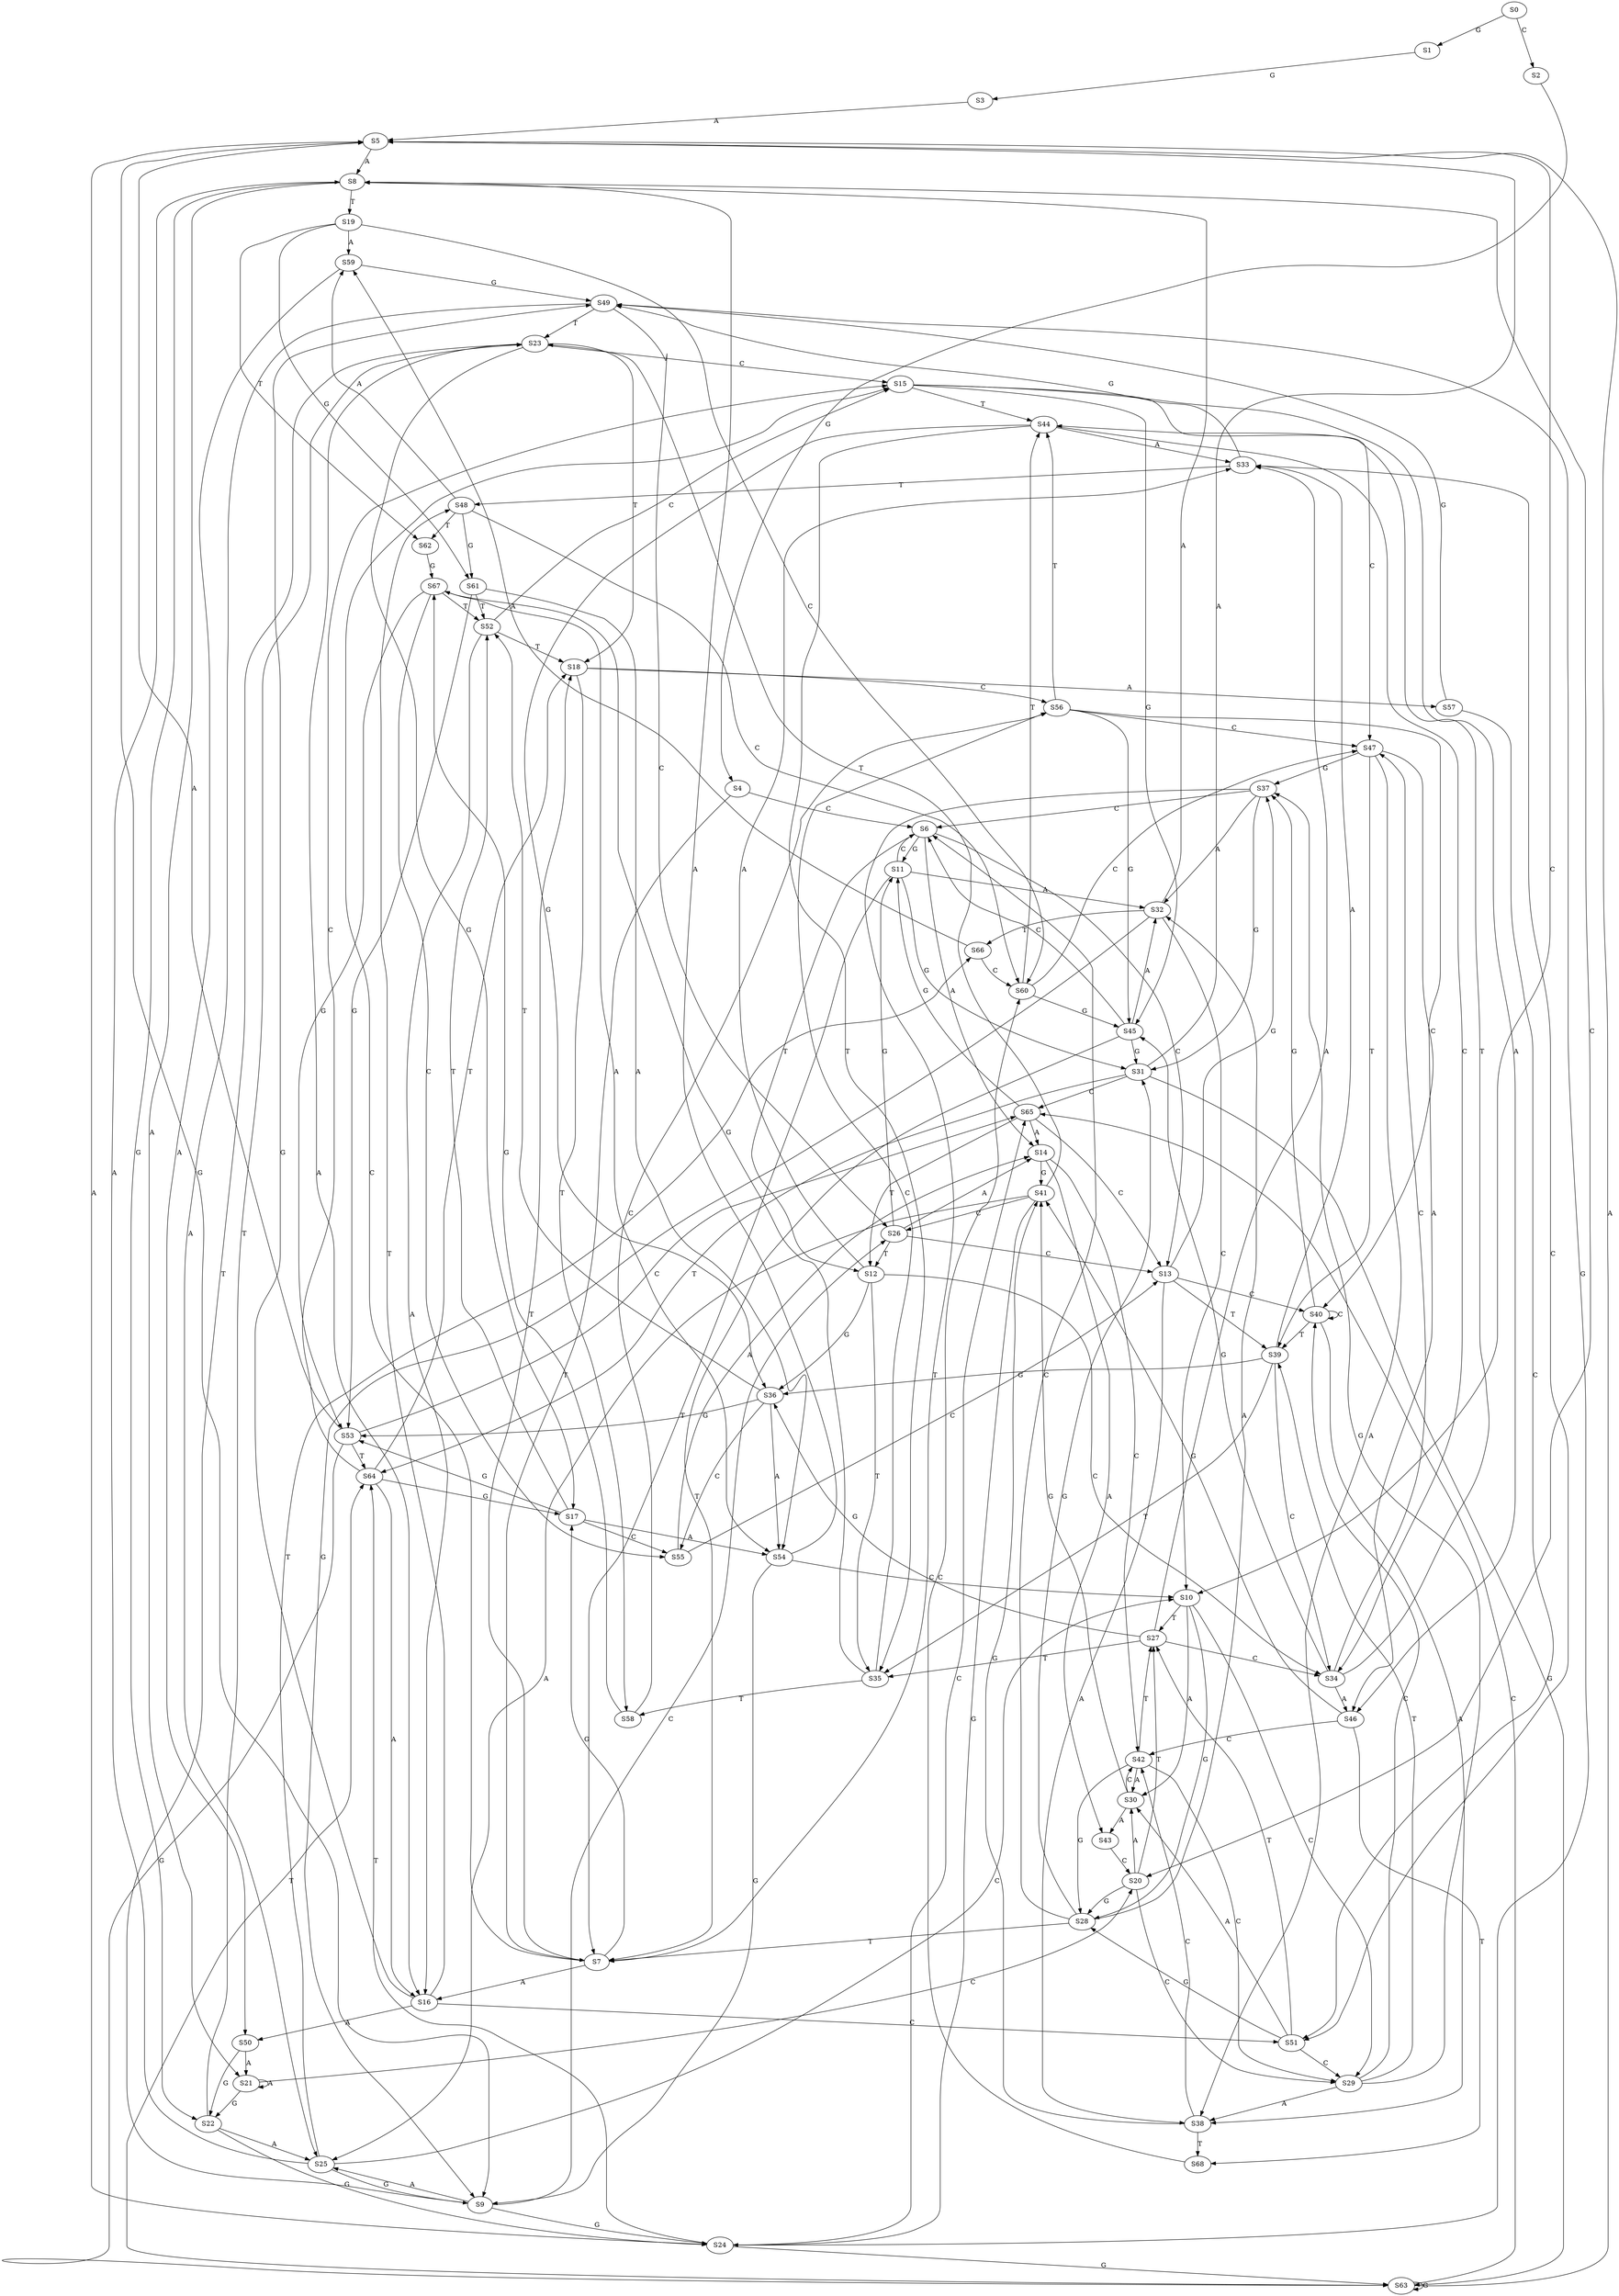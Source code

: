 strict digraph  {
	S0 -> S1 [ label = G ];
	S0 -> S2 [ label = C ];
	S1 -> S3 [ label = G ];
	S2 -> S4 [ label = G ];
	S3 -> S5 [ label = A ];
	S4 -> S6 [ label = C ];
	S4 -> S7 [ label = T ];
	S5 -> S8 [ label = A ];
	S5 -> S9 [ label = G ];
	S5 -> S10 [ label = C ];
	S6 -> S11 [ label = G ];
	S6 -> S12 [ label = T ];
	S6 -> S13 [ label = C ];
	S6 -> S14 [ label = A ];
	S7 -> S15 [ label = C ];
	S7 -> S16 [ label = A ];
	S7 -> S17 [ label = G ];
	S7 -> S18 [ label = T ];
	S8 -> S19 [ label = T ];
	S8 -> S20 [ label = C ];
	S8 -> S21 [ label = A ];
	S8 -> S22 [ label = G ];
	S9 -> S23 [ label = T ];
	S9 -> S24 [ label = G ];
	S9 -> S25 [ label = A ];
	S9 -> S26 [ label = C ];
	S10 -> S27 [ label = T ];
	S10 -> S28 [ label = G ];
	S10 -> S29 [ label = C ];
	S10 -> S30 [ label = A ];
	S11 -> S31 [ label = G ];
	S11 -> S6 [ label = C ];
	S11 -> S7 [ label = T ];
	S11 -> S32 [ label = A ];
	S12 -> S33 [ label = A ];
	S12 -> S34 [ label = C ];
	S12 -> S35 [ label = T ];
	S12 -> S36 [ label = G ];
	S13 -> S37 [ label = G ];
	S13 -> S38 [ label = A ];
	S13 -> S39 [ label = T ];
	S13 -> S40 [ label = C ];
	S14 -> S41 [ label = G ];
	S14 -> S42 [ label = C ];
	S14 -> S43 [ label = A ];
	S15 -> S44 [ label = T ];
	S15 -> S45 [ label = G ];
	S15 -> S46 [ label = A ];
	S15 -> S47 [ label = C ];
	S16 -> S48 [ label = T ];
	S16 -> S49 [ label = G ];
	S16 -> S50 [ label = A ];
	S16 -> S51 [ label = C ];
	S17 -> S52 [ label = T ];
	S17 -> S53 [ label = G ];
	S17 -> S54 [ label = A ];
	S17 -> S55 [ label = C ];
	S18 -> S56 [ label = C ];
	S18 -> S57 [ label = A ];
	S18 -> S58 [ label = T ];
	S19 -> S59 [ label = A ];
	S19 -> S60 [ label = C ];
	S19 -> S61 [ label = G ];
	S19 -> S62 [ label = T ];
	S20 -> S30 [ label = A ];
	S20 -> S29 [ label = C ];
	S20 -> S28 [ label = G ];
	S20 -> S27 [ label = T ];
	S21 -> S22 [ label = G ];
	S21 -> S20 [ label = C ];
	S21 -> S21 [ label = A ];
	S22 -> S23 [ label = T ];
	S22 -> S25 [ label = A ];
	S22 -> S24 [ label = G ];
	S23 -> S16 [ label = A ];
	S23 -> S15 [ label = C ];
	S23 -> S17 [ label = G ];
	S23 -> S18 [ label = T ];
	S24 -> S5 [ label = A ];
	S24 -> S63 [ label = G ];
	S24 -> S64 [ label = T ];
	S24 -> S65 [ label = C ];
	S25 -> S8 [ label = A ];
	S25 -> S10 [ label = C ];
	S25 -> S66 [ label = T ];
	S25 -> S9 [ label = G ];
	S26 -> S13 [ label = C ];
	S26 -> S14 [ label = A ];
	S26 -> S12 [ label = T ];
	S26 -> S11 [ label = G ];
	S27 -> S33 [ label = A ];
	S27 -> S34 [ label = C ];
	S27 -> S35 [ label = T ];
	S27 -> S36 [ label = G ];
	S28 -> S31 [ label = G ];
	S28 -> S32 [ label = A ];
	S28 -> S7 [ label = T ];
	S28 -> S6 [ label = C ];
	S29 -> S40 [ label = C ];
	S29 -> S38 [ label = A ];
	S29 -> S39 [ label = T ];
	S29 -> S37 [ label = G ];
	S30 -> S41 [ label = G ];
	S30 -> S42 [ label = C ];
	S30 -> S43 [ label = A ];
	S31 -> S5 [ label = A ];
	S31 -> S63 [ label = G ];
	S31 -> S65 [ label = C ];
	S31 -> S64 [ label = T ];
	S32 -> S8 [ label = A ];
	S32 -> S10 [ label = C ];
	S32 -> S9 [ label = G ];
	S32 -> S66 [ label = T ];
	S33 -> S49 [ label = G ];
	S33 -> S48 [ label = T ];
	S33 -> S51 [ label = C ];
	S34 -> S44 [ label = T ];
	S34 -> S45 [ label = G ];
	S34 -> S47 [ label = C ];
	S34 -> S46 [ label = A ];
	S35 -> S56 [ label = C ];
	S35 -> S58 [ label = T ];
	S35 -> S67 [ label = G ];
	S36 -> S54 [ label = A ];
	S36 -> S55 [ label = C ];
	S36 -> S53 [ label = G ];
	S36 -> S52 [ label = T ];
	S37 -> S32 [ label = A ];
	S37 -> S31 [ label = G ];
	S37 -> S7 [ label = T ];
	S37 -> S6 [ label = C ];
	S38 -> S41 [ label = G ];
	S38 -> S68 [ label = T ];
	S38 -> S42 [ label = C ];
	S39 -> S36 [ label = G ];
	S39 -> S33 [ label = A ];
	S39 -> S34 [ label = C ];
	S39 -> S35 [ label = T ];
	S40 -> S37 [ label = G ];
	S40 -> S40 [ label = C ];
	S40 -> S38 [ label = A ];
	S40 -> S39 [ label = T ];
	S41 -> S24 [ label = G ];
	S41 -> S23 [ label = T ];
	S41 -> S25 [ label = A ];
	S41 -> S26 [ label = C ];
	S42 -> S27 [ label = T ];
	S42 -> S29 [ label = C ];
	S42 -> S30 [ label = A ];
	S42 -> S28 [ label = G ];
	S43 -> S20 [ label = C ];
	S44 -> S36 [ label = G ];
	S44 -> S34 [ label = C ];
	S44 -> S33 [ label = A ];
	S44 -> S35 [ label = T ];
	S45 -> S31 [ label = G ];
	S45 -> S7 [ label = T ];
	S45 -> S6 [ label = C ];
	S45 -> S32 [ label = A ];
	S46 -> S68 [ label = T ];
	S46 -> S42 [ label = C ];
	S46 -> S41 [ label = G ];
	S47 -> S40 [ label = C ];
	S47 -> S38 [ label = A ];
	S47 -> S39 [ label = T ];
	S47 -> S37 [ label = G ];
	S48 -> S60 [ label = C ];
	S48 -> S59 [ label = A ];
	S48 -> S62 [ label = T ];
	S48 -> S61 [ label = G ];
	S49 -> S23 [ label = T ];
	S49 -> S25 [ label = A ];
	S49 -> S26 [ label = C ];
	S49 -> S24 [ label = G ];
	S50 -> S22 [ label = G ];
	S50 -> S21 [ label = A ];
	S51 -> S28 [ label = G ];
	S51 -> S27 [ label = T ];
	S51 -> S29 [ label = C ];
	S51 -> S30 [ label = A ];
	S52 -> S15 [ label = C ];
	S52 -> S18 [ label = T ];
	S52 -> S16 [ label = A ];
	S53 -> S63 [ label = G ];
	S53 -> S65 [ label = C ];
	S53 -> S5 [ label = A ];
	S53 -> S64 [ label = T ];
	S54 -> S9 [ label = G ];
	S54 -> S10 [ label = C ];
	S54 -> S8 [ label = A ];
	S55 -> S13 [ label = C ];
	S55 -> S14 [ label = A ];
	S56 -> S46 [ label = A ];
	S56 -> S47 [ label = C ];
	S56 -> S44 [ label = T ];
	S56 -> S45 [ label = G ];
	S57 -> S51 [ label = C ];
	S57 -> S49 [ label = G ];
	S58 -> S67 [ label = G ];
	S58 -> S56 [ label = C ];
	S59 -> S49 [ label = G ];
	S59 -> S50 [ label = A ];
	S60 -> S47 [ label = C ];
	S60 -> S45 [ label = G ];
	S60 -> S44 [ label = T ];
	S61 -> S53 [ label = G ];
	S61 -> S54 [ label = A ];
	S61 -> S52 [ label = T ];
	S62 -> S67 [ label = G ];
	S63 -> S64 [ label = T ];
	S63 -> S65 [ label = C ];
	S63 -> S63 [ label = G ];
	S63 -> S5 [ label = A ];
	S64 -> S16 [ label = A ];
	S64 -> S15 [ label = C ];
	S64 -> S17 [ label = G ];
	S64 -> S18 [ label = T ];
	S65 -> S12 [ label = T ];
	S65 -> S13 [ label = C ];
	S65 -> S14 [ label = A ];
	S65 -> S11 [ label = G ];
	S66 -> S59 [ label = A ];
	S66 -> S60 [ label = C ];
	S67 -> S53 [ label = G ];
	S67 -> S55 [ label = C ];
	S67 -> S52 [ label = T ];
	S67 -> S54 [ label = A ];
	S68 -> S60 [ label = C ];
}
